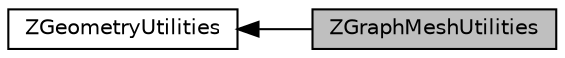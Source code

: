 digraph "ZGraphMeshUtilities"
{
  edge [fontname="Helvetica",fontsize="10",labelfontname="Helvetica",labelfontsize="10"];
  node [fontname="Helvetica",fontsize="10",shape=record];
  rankdir=LR;
  Node0 [label="ZGraphMeshUtilities",height=0.2,width=0.4,color="black", fillcolor="grey75", style="filled", fontcolor="black"];
  Node1 [label="ZGeometryUtilities",height=0.2,width=0.4,color="black", fillcolor="white", style="filled",URL="$group__z_geometry_utilities.html",tooltip="Collection of utility methods for graphs, meshes and fields. "];
  Node1->Node0 [shape=plaintext, dir="back", style="solid"];
}
